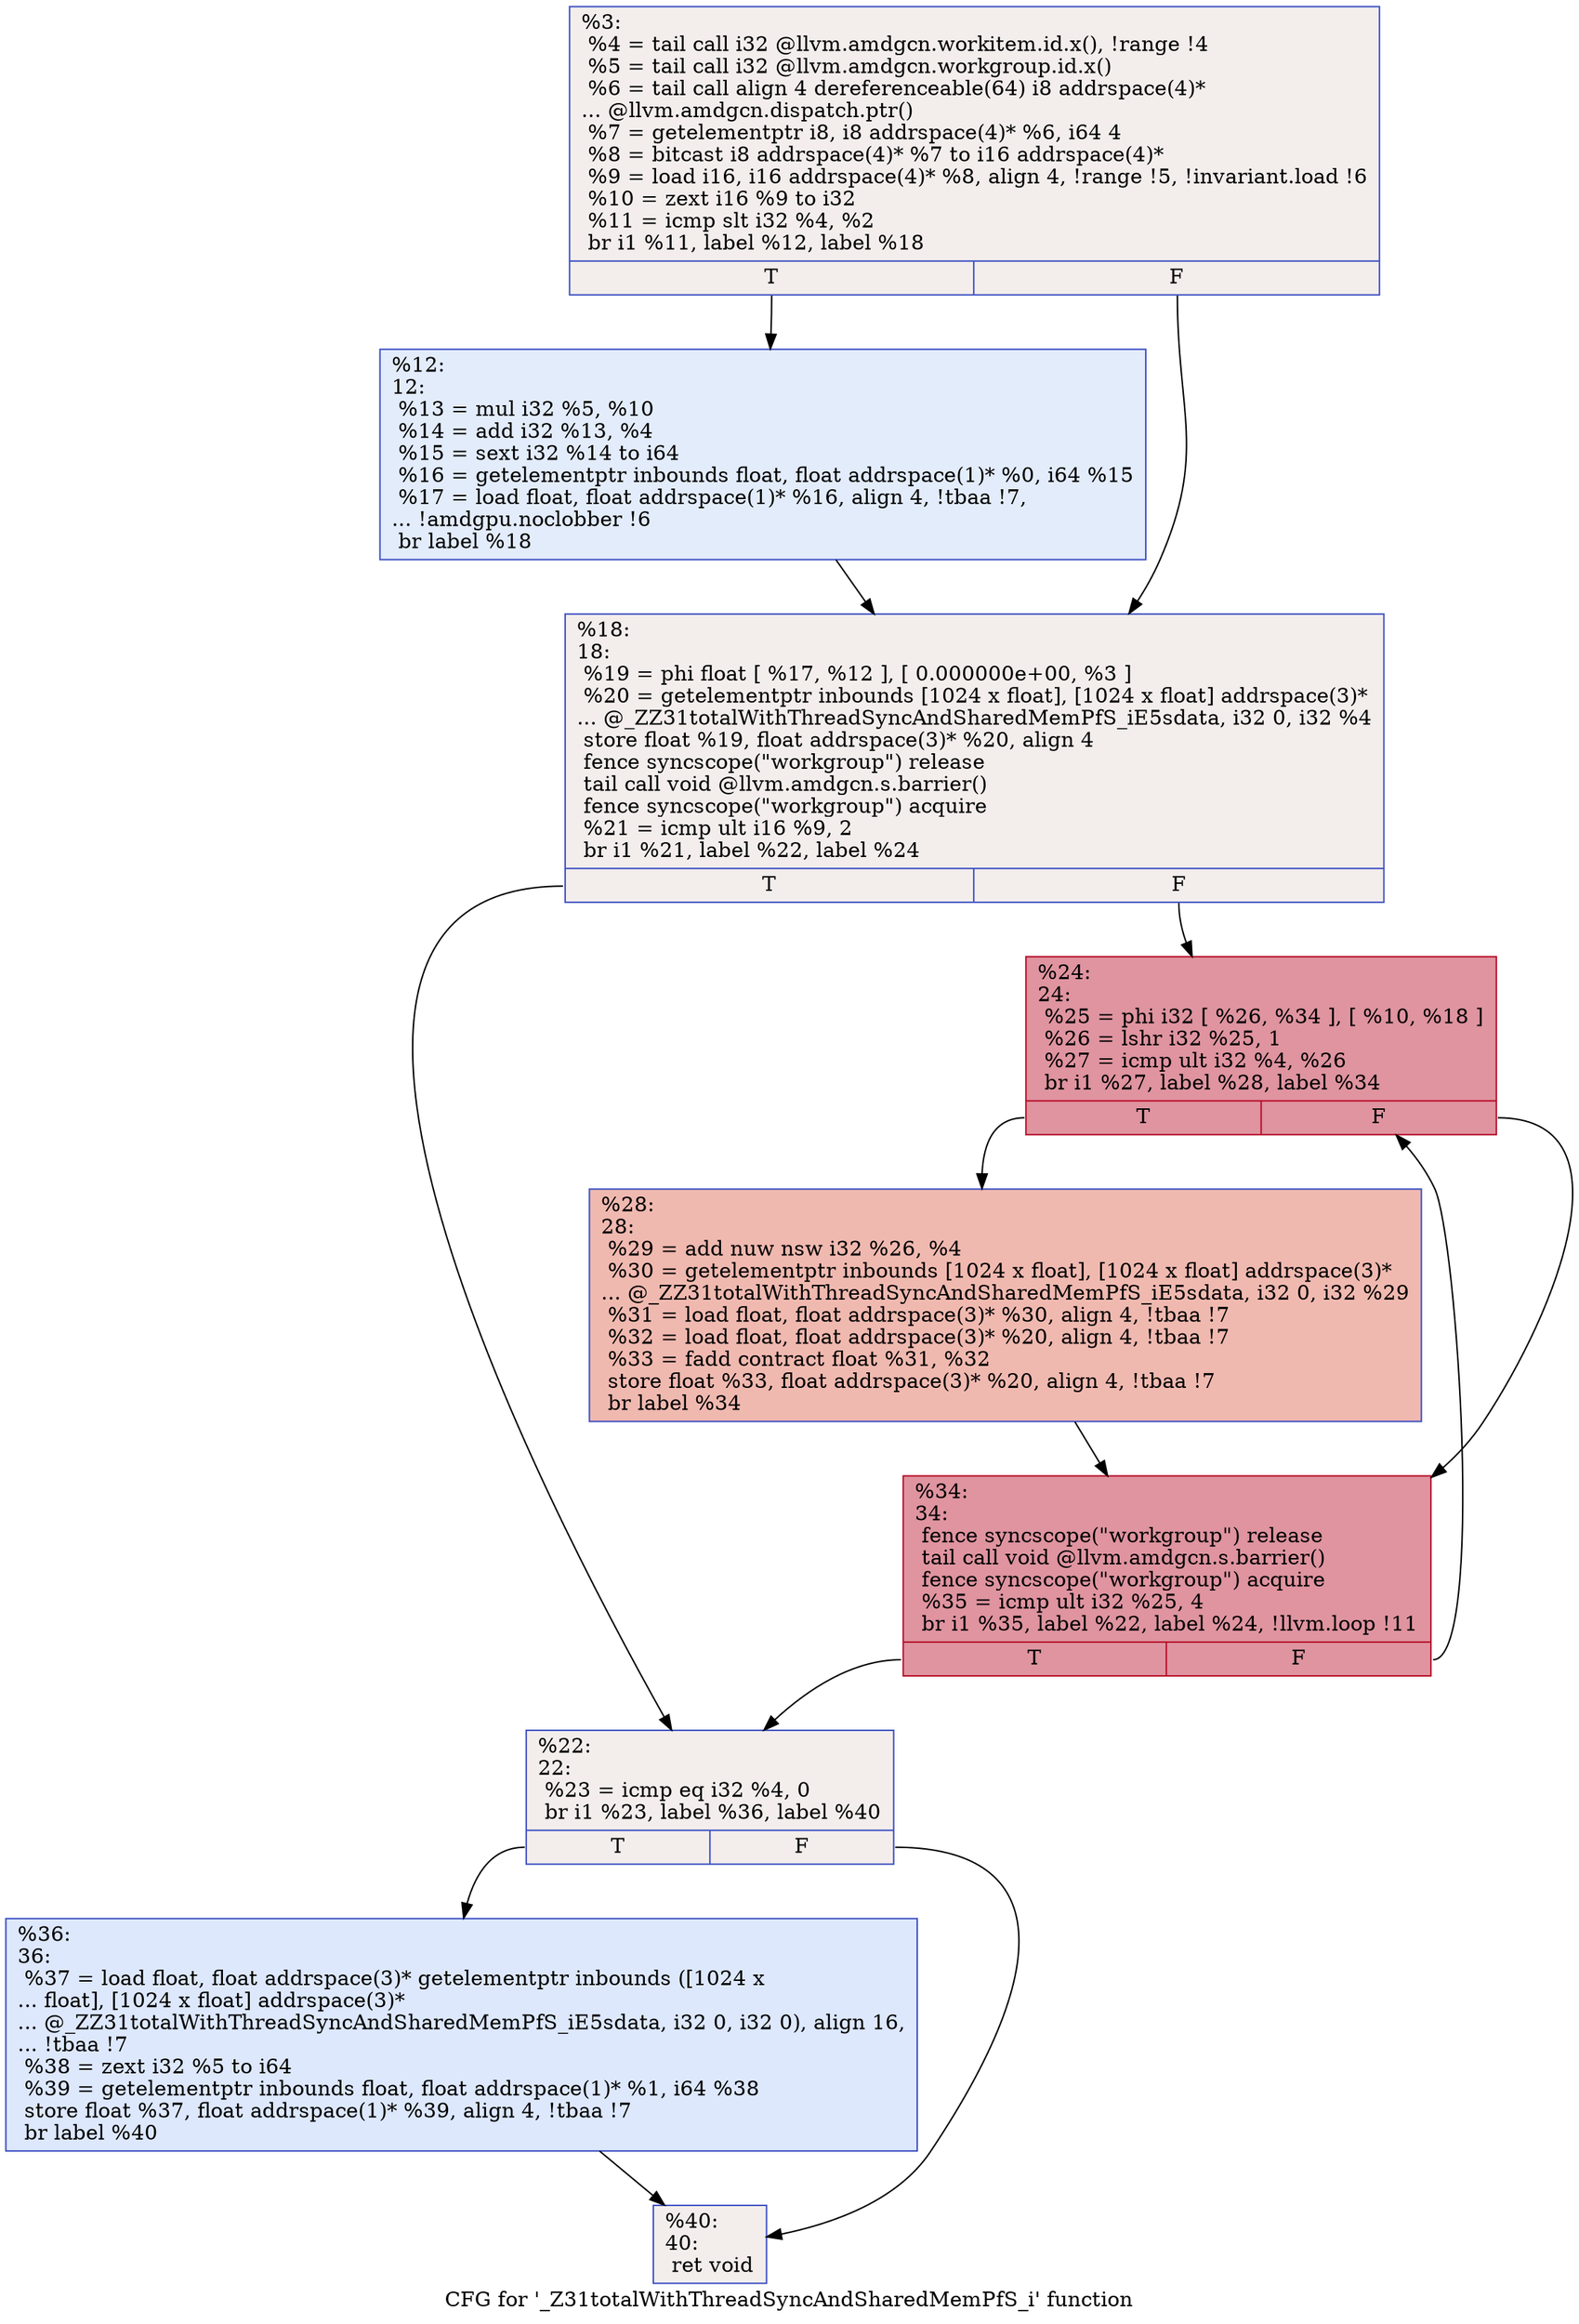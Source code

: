 digraph "CFG for '_Z31totalWithThreadSyncAndSharedMemPfS_i' function" {
	label="CFG for '_Z31totalWithThreadSyncAndSharedMemPfS_i' function";

	Node0x47563b0 [shape=record,color="#3d50c3ff", style=filled, fillcolor="#e3d9d370",label="{%3:\l  %4 = tail call i32 @llvm.amdgcn.workitem.id.x(), !range !4\l  %5 = tail call i32 @llvm.amdgcn.workgroup.id.x()\l  %6 = tail call align 4 dereferenceable(64) i8 addrspace(4)*\l... @llvm.amdgcn.dispatch.ptr()\l  %7 = getelementptr i8, i8 addrspace(4)* %6, i64 4\l  %8 = bitcast i8 addrspace(4)* %7 to i16 addrspace(4)*\l  %9 = load i16, i16 addrspace(4)* %8, align 4, !range !5, !invariant.load !6\l  %10 = zext i16 %9 to i32\l  %11 = icmp slt i32 %4, %2\l  br i1 %11, label %12, label %18\l|{<s0>T|<s1>F}}"];
	Node0x47563b0:s0 -> Node0x4757180;
	Node0x47563b0:s1 -> Node0x4758260;
	Node0x4757180 [shape=record,color="#3d50c3ff", style=filled, fillcolor="#bfd3f670",label="{%12:\l12:                                               \l  %13 = mul i32 %5, %10\l  %14 = add i32 %13, %4\l  %15 = sext i32 %14 to i64\l  %16 = getelementptr inbounds float, float addrspace(1)* %0, i64 %15\l  %17 = load float, float addrspace(1)* %16, align 4, !tbaa !7,\l... !amdgpu.noclobber !6\l  br label %18\l}"];
	Node0x4757180 -> Node0x4758260;
	Node0x4758260 [shape=record,color="#3d50c3ff", style=filled, fillcolor="#e3d9d370",label="{%18:\l18:                                               \l  %19 = phi float [ %17, %12 ], [ 0.000000e+00, %3 ]\l  %20 = getelementptr inbounds [1024 x float], [1024 x float] addrspace(3)*\l... @_ZZ31totalWithThreadSyncAndSharedMemPfS_iE5sdata, i32 0, i32 %4\l  store float %19, float addrspace(3)* %20, align 4\l  fence syncscope(\"workgroup\") release\l  tail call void @llvm.amdgcn.s.barrier()\l  fence syncscope(\"workgroup\") acquire\l  %21 = icmp ult i16 %9, 2\l  br i1 %21, label %22, label %24\l|{<s0>T|<s1>F}}"];
	Node0x4758260:s0 -> Node0x4759ef0;
	Node0x4758260:s1 -> Node0x4759f80;
	Node0x4759ef0 [shape=record,color="#3d50c3ff", style=filled, fillcolor="#e3d9d370",label="{%22:\l22:                                               \l  %23 = icmp eq i32 %4, 0\l  br i1 %23, label %36, label %40\l|{<s0>T|<s1>F}}"];
	Node0x4759ef0:s0 -> Node0x475a150;
	Node0x4759ef0:s1 -> Node0x475a1a0;
	Node0x4759f80 [shape=record,color="#b70d28ff", style=filled, fillcolor="#b70d2870",label="{%24:\l24:                                               \l  %25 = phi i32 [ %26, %34 ], [ %10, %18 ]\l  %26 = lshr i32 %25, 1\l  %27 = icmp ult i32 %4, %26\l  br i1 %27, label %28, label %34\l|{<s0>T|<s1>F}}"];
	Node0x4759f80:s0 -> Node0x475a540;
	Node0x4759f80:s1 -> Node0x475a310;
	Node0x475a540 [shape=record,color="#3d50c3ff", style=filled, fillcolor="#de614d70",label="{%28:\l28:                                               \l  %29 = add nuw nsw i32 %26, %4\l  %30 = getelementptr inbounds [1024 x float], [1024 x float] addrspace(3)*\l... @_ZZ31totalWithThreadSyncAndSharedMemPfS_iE5sdata, i32 0, i32 %29\l  %31 = load float, float addrspace(3)* %30, align 4, !tbaa !7\l  %32 = load float, float addrspace(3)* %20, align 4, !tbaa !7\l  %33 = fadd contract float %31, %32\l  store float %33, float addrspace(3)* %20, align 4, !tbaa !7\l  br label %34\l}"];
	Node0x475a540 -> Node0x475a310;
	Node0x475a310 [shape=record,color="#b70d28ff", style=filled, fillcolor="#b70d2870",label="{%34:\l34:                                               \l  fence syncscope(\"workgroup\") release\l  tail call void @llvm.amdgcn.s.barrier()\l  fence syncscope(\"workgroup\") acquire\l  %35 = icmp ult i32 %25, 4\l  br i1 %35, label %22, label %24, !llvm.loop !11\l|{<s0>T|<s1>F}}"];
	Node0x475a310:s0 -> Node0x4759ef0;
	Node0x475a310:s1 -> Node0x4759f80;
	Node0x475a150 [shape=record,color="#3d50c3ff", style=filled, fillcolor="#b2ccfb70",label="{%36:\l36:                                               \l  %37 = load float, float addrspace(3)* getelementptr inbounds ([1024 x\l... float], [1024 x float] addrspace(3)*\l... @_ZZ31totalWithThreadSyncAndSharedMemPfS_iE5sdata, i32 0, i32 0), align 16,\l... !tbaa !7\l  %38 = zext i32 %5 to i64\l  %39 = getelementptr inbounds float, float addrspace(1)* %1, i64 %38\l  store float %37, float addrspace(1)* %39, align 4, !tbaa !7\l  br label %40\l}"];
	Node0x475a150 -> Node0x475a1a0;
	Node0x475a1a0 [shape=record,color="#3d50c3ff", style=filled, fillcolor="#e3d9d370",label="{%40:\l40:                                               \l  ret void\l}"];
}
